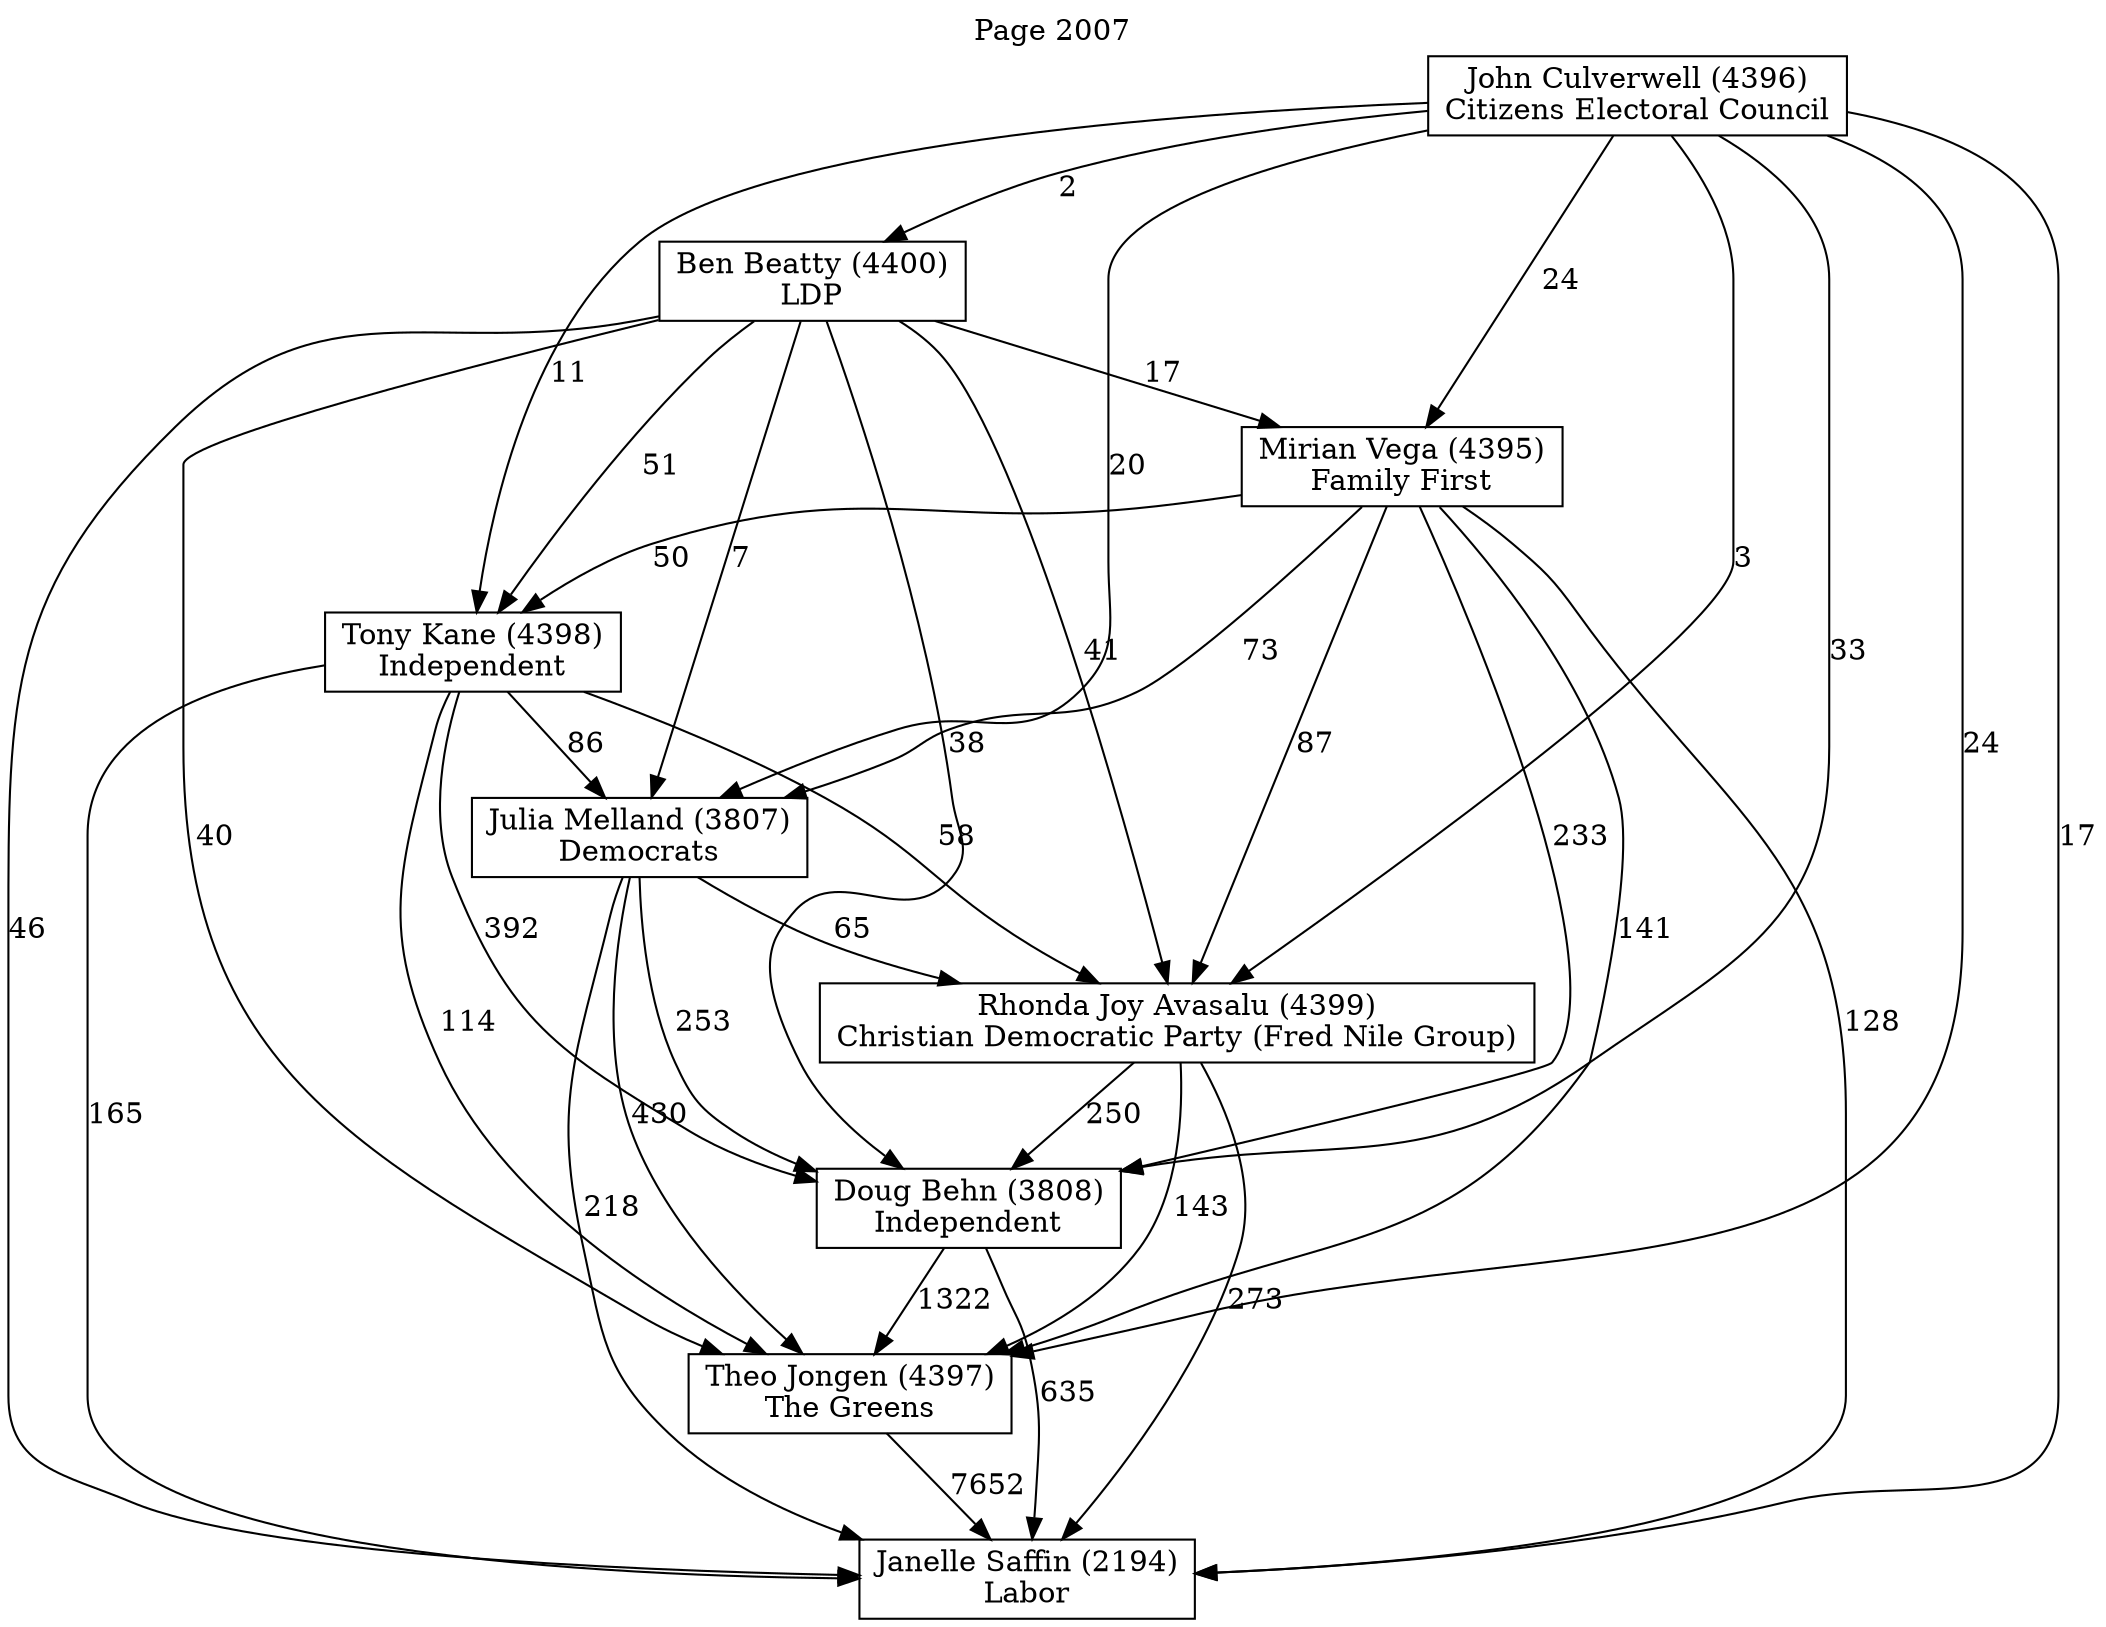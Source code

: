// House preference flow
digraph "Janelle Saffin (2194)_Page_2007" {
	graph [label="Page 2007" labelloc=t mclimit=10]
	node [shape=box]
	"Janelle Saffin (2194)" [label="Janelle Saffin (2194)
Labor"]
	"Theo Jongen (4397)" [label="Theo Jongen (4397)
The Greens"]
	"Doug Behn (3808)" [label="Doug Behn (3808)
Independent"]
	"Rhonda Joy Avasalu (4399)" [label="Rhonda Joy Avasalu (4399)
Christian Democratic Party (Fred Nile Group)"]
	"Julia Melland (3807)" [label="Julia Melland (3807)
Democrats"]
	"Tony Kane (4398)" [label="Tony Kane (4398)
Independent"]
	"Mirian Vega (4395)" [label="Mirian Vega (4395)
Family First"]
	"Ben Beatty (4400)" [label="Ben Beatty (4400)
LDP"]
	"John Culverwell (4396)" [label="John Culverwell (4396)
Citizens Electoral Council"]
	"Theo Jongen (4397)" -> "Janelle Saffin (2194)" [label=7652]
	"Doug Behn (3808)" -> "Theo Jongen (4397)" [label=1322]
	"Rhonda Joy Avasalu (4399)" -> "Doug Behn (3808)" [label=250]
	"Julia Melland (3807)" -> "Rhonda Joy Avasalu (4399)" [label=65]
	"Tony Kane (4398)" -> "Julia Melland (3807)" [label=86]
	"Mirian Vega (4395)" -> "Tony Kane (4398)" [label=50]
	"Ben Beatty (4400)" -> "Mirian Vega (4395)" [label=17]
	"John Culverwell (4396)" -> "Ben Beatty (4400)" [label=2]
	"Doug Behn (3808)" -> "Janelle Saffin (2194)" [label=635]
	"Rhonda Joy Avasalu (4399)" -> "Janelle Saffin (2194)" [label=273]
	"Julia Melland (3807)" -> "Janelle Saffin (2194)" [label=218]
	"Tony Kane (4398)" -> "Janelle Saffin (2194)" [label=165]
	"Mirian Vega (4395)" -> "Janelle Saffin (2194)" [label=128]
	"Ben Beatty (4400)" -> "Janelle Saffin (2194)" [label=46]
	"John Culverwell (4396)" -> "Janelle Saffin (2194)" [label=17]
	"John Culverwell (4396)" -> "Mirian Vega (4395)" [label=24]
	"Ben Beatty (4400)" -> "Tony Kane (4398)" [label=51]
	"John Culverwell (4396)" -> "Tony Kane (4398)" [label=11]
	"Mirian Vega (4395)" -> "Julia Melland (3807)" [label=73]
	"Ben Beatty (4400)" -> "Julia Melland (3807)" [label=7]
	"John Culverwell (4396)" -> "Julia Melland (3807)" [label=20]
	"Tony Kane (4398)" -> "Rhonda Joy Avasalu (4399)" [label=58]
	"Mirian Vega (4395)" -> "Rhonda Joy Avasalu (4399)" [label=87]
	"Ben Beatty (4400)" -> "Rhonda Joy Avasalu (4399)" [label=41]
	"John Culverwell (4396)" -> "Rhonda Joy Avasalu (4399)" [label=3]
	"Julia Melland (3807)" -> "Doug Behn (3808)" [label=253]
	"Tony Kane (4398)" -> "Doug Behn (3808)" [label=392]
	"Mirian Vega (4395)" -> "Doug Behn (3808)" [label=233]
	"Ben Beatty (4400)" -> "Doug Behn (3808)" [label=38]
	"John Culverwell (4396)" -> "Doug Behn (3808)" [label=33]
	"Rhonda Joy Avasalu (4399)" -> "Theo Jongen (4397)" [label=143]
	"Julia Melland (3807)" -> "Theo Jongen (4397)" [label=430]
	"Tony Kane (4398)" -> "Theo Jongen (4397)" [label=114]
	"Mirian Vega (4395)" -> "Theo Jongen (4397)" [label=141]
	"Ben Beatty (4400)" -> "Theo Jongen (4397)" [label=40]
	"John Culverwell (4396)" -> "Theo Jongen (4397)" [label=24]
}
